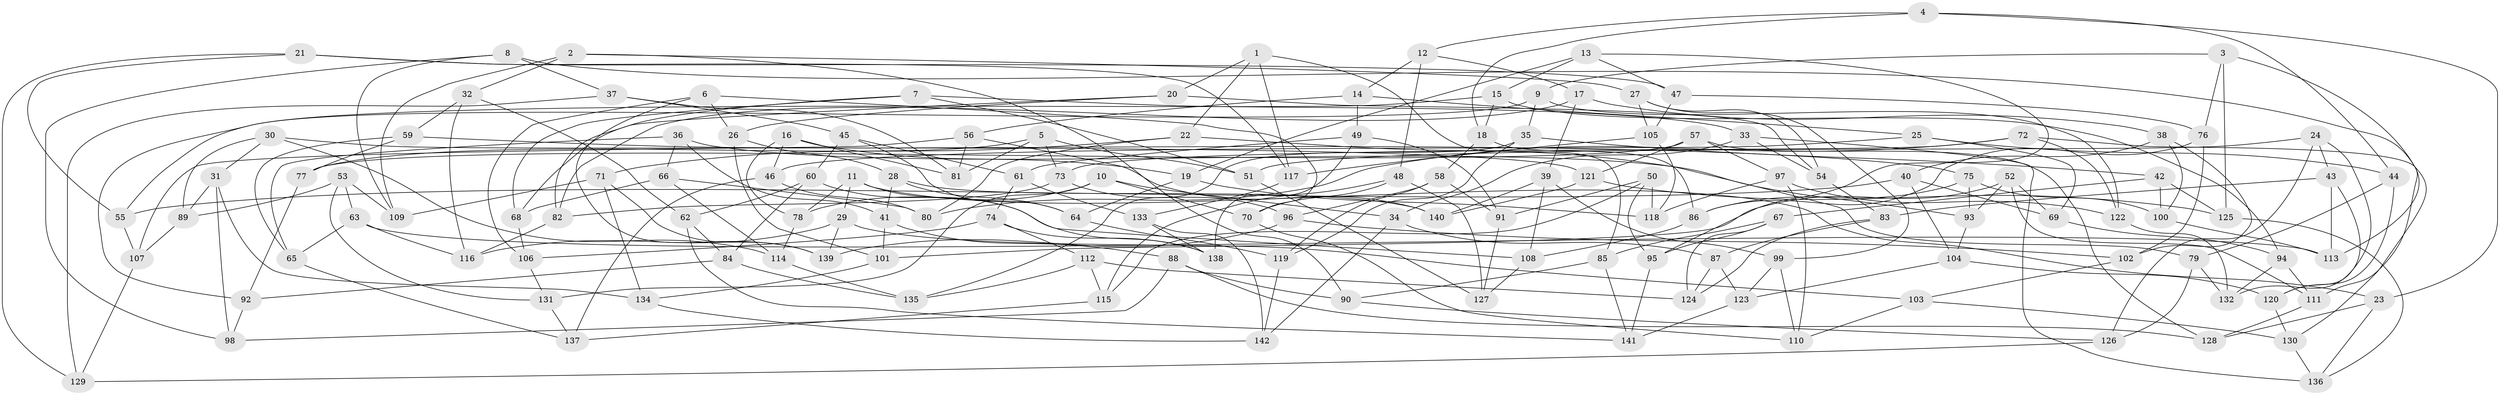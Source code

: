 // Generated by graph-tools (version 1.1) at 2025/16/03/09/25 04:16:13]
// undirected, 142 vertices, 284 edges
graph export_dot {
graph [start="1"]
  node [color=gray90,style=filled];
  1;
  2;
  3;
  4;
  5;
  6;
  7;
  8;
  9;
  10;
  11;
  12;
  13;
  14;
  15;
  16;
  17;
  18;
  19;
  20;
  21;
  22;
  23;
  24;
  25;
  26;
  27;
  28;
  29;
  30;
  31;
  32;
  33;
  34;
  35;
  36;
  37;
  38;
  39;
  40;
  41;
  42;
  43;
  44;
  45;
  46;
  47;
  48;
  49;
  50;
  51;
  52;
  53;
  54;
  55;
  56;
  57;
  58;
  59;
  60;
  61;
  62;
  63;
  64;
  65;
  66;
  67;
  68;
  69;
  70;
  71;
  72;
  73;
  74;
  75;
  76;
  77;
  78;
  79;
  80;
  81;
  82;
  83;
  84;
  85;
  86;
  87;
  88;
  89;
  90;
  91;
  92;
  93;
  94;
  95;
  96;
  97;
  98;
  99;
  100;
  101;
  102;
  103;
  104;
  105;
  106;
  107;
  108;
  109;
  110;
  111;
  112;
  113;
  114;
  115;
  116;
  117;
  118;
  119;
  120;
  121;
  122;
  123;
  124;
  125;
  126;
  127;
  128;
  129;
  130;
  131;
  132;
  133;
  134;
  135;
  136;
  137;
  138;
  139;
  140;
  141;
  142;
  1 -- 20;
  1 -- 85;
  1 -- 117;
  1 -- 22;
  2 -- 32;
  2 -- 109;
  2 -- 27;
  2 -- 90;
  3 -- 125;
  3 -- 113;
  3 -- 9;
  3 -- 76;
  4 -- 44;
  4 -- 18;
  4 -- 23;
  4 -- 12;
  5 -- 81;
  5 -- 73;
  5 -- 77;
  5 -- 51;
  6 -- 139;
  6 -- 70;
  6 -- 26;
  6 -- 106;
  7 -- 33;
  7 -- 68;
  7 -- 51;
  7 -- 82;
  8 -- 109;
  8 -- 37;
  8 -- 98;
  8 -- 111;
  9 -- 122;
  9 -- 92;
  9 -- 35;
  10 -- 70;
  10 -- 78;
  10 -- 34;
  10 -- 131;
  11 -- 29;
  11 -- 138;
  11 -- 23;
  11 -- 78;
  12 -- 48;
  12 -- 14;
  12 -- 17;
  13 -- 95;
  13 -- 15;
  13 -- 19;
  13 -- 47;
  14 -- 25;
  14 -- 49;
  14 -- 56;
  15 -- 55;
  15 -- 18;
  15 -- 94;
  16 -- 19;
  16 -- 78;
  16 -- 46;
  16 -- 81;
  17 -- 38;
  17 -- 82;
  17 -- 39;
  18 -- 58;
  18 -- 86;
  19 -- 64;
  19 -- 118;
  20 -- 26;
  20 -- 68;
  20 -- 54;
  21 -- 47;
  21 -- 129;
  21 -- 117;
  21 -- 55;
  22 -- 71;
  22 -- 80;
  22 -- 79;
  23 -- 128;
  23 -- 136;
  24 -- 43;
  24 -- 126;
  24 -- 51;
  24 -- 132;
  25 -- 44;
  25 -- 46;
  25 -- 69;
  26 -- 28;
  26 -- 101;
  27 -- 54;
  27 -- 99;
  27 -- 105;
  28 -- 64;
  28 -- 41;
  28 -- 140;
  29 -- 103;
  29 -- 116;
  29 -- 139;
  30 -- 121;
  30 -- 114;
  30 -- 31;
  30 -- 89;
  31 -- 98;
  31 -- 134;
  31 -- 89;
  32 -- 59;
  32 -- 116;
  32 -- 62;
  33 -- 54;
  33 -- 34;
  33 -- 136;
  34 -- 142;
  34 -- 87;
  35 -- 42;
  35 -- 119;
  35 -- 135;
  36 -- 65;
  36 -- 66;
  36 -- 93;
  36 -- 41;
  37 -- 129;
  37 -- 81;
  37 -- 45;
  38 -- 40;
  38 -- 100;
  38 -- 102;
  39 -- 99;
  39 -- 140;
  39 -- 108;
  40 -- 55;
  40 -- 69;
  40 -- 104;
  41 -- 88;
  41 -- 101;
  42 -- 67;
  42 -- 100;
  42 -- 125;
  43 -- 113;
  43 -- 120;
  43 -- 83;
  44 -- 79;
  44 -- 120;
  45 -- 60;
  45 -- 64;
  45 -- 61;
  46 -- 137;
  46 -- 80;
  47 -- 105;
  47 -- 76;
  48 -- 70;
  48 -- 115;
  48 -- 127;
  49 -- 138;
  49 -- 91;
  49 -- 61;
  50 -- 95;
  50 -- 118;
  50 -- 115;
  50 -- 91;
  51 -- 127;
  52 -- 93;
  52 -- 111;
  52 -- 101;
  52 -- 69;
  53 -- 131;
  53 -- 109;
  53 -- 89;
  53 -- 63;
  54 -- 83;
  55 -- 107;
  56 -- 107;
  56 -- 81;
  56 -- 140;
  57 -- 77;
  57 -- 128;
  57 -- 97;
  57 -- 121;
  58 -- 119;
  58 -- 91;
  58 -- 96;
  59 -- 75;
  59 -- 65;
  59 -- 77;
  60 -- 62;
  60 -- 84;
  60 -- 108;
  61 -- 133;
  61 -- 74;
  62 -- 84;
  62 -- 141;
  63 -- 116;
  63 -- 113;
  63 -- 65;
  64 -- 119;
  65 -- 137;
  66 -- 114;
  66 -- 68;
  66 -- 80;
  67 -- 95;
  67 -- 85;
  67 -- 124;
  68 -- 106;
  69 -- 94;
  70 -- 110;
  71 -- 139;
  71 -- 109;
  71 -- 134;
  72 -- 80;
  72 -- 122;
  72 -- 130;
  72 -- 73;
  73 -- 96;
  73 -- 82;
  74 -- 112;
  74 -- 106;
  74 -- 138;
  75 -- 93;
  75 -- 100;
  75 -- 86;
  76 -- 102;
  76 -- 86;
  77 -- 92;
  78 -- 114;
  79 -- 126;
  79 -- 132;
  82 -- 116;
  83 -- 87;
  83 -- 124;
  84 -- 92;
  84 -- 135;
  85 -- 141;
  85 -- 90;
  86 -- 108;
  87 -- 123;
  87 -- 124;
  88 -- 90;
  88 -- 98;
  88 -- 128;
  89 -- 107;
  90 -- 126;
  91 -- 127;
  92 -- 98;
  93 -- 104;
  94 -- 132;
  94 -- 111;
  95 -- 141;
  96 -- 139;
  96 -- 102;
  97 -- 110;
  97 -- 122;
  97 -- 118;
  99 -- 110;
  99 -- 123;
  100 -- 113;
  101 -- 134;
  102 -- 103;
  103 -- 110;
  103 -- 130;
  104 -- 123;
  104 -- 120;
  105 -- 118;
  105 -- 117;
  106 -- 131;
  107 -- 129;
  108 -- 127;
  111 -- 128;
  112 -- 115;
  112 -- 124;
  112 -- 135;
  114 -- 135;
  115 -- 137;
  117 -- 133;
  119 -- 142;
  120 -- 130;
  121 -- 140;
  121 -- 125;
  122 -- 132;
  123 -- 141;
  125 -- 136;
  126 -- 129;
  130 -- 136;
  131 -- 137;
  133 -- 142;
  133 -- 138;
  134 -- 142;
}
